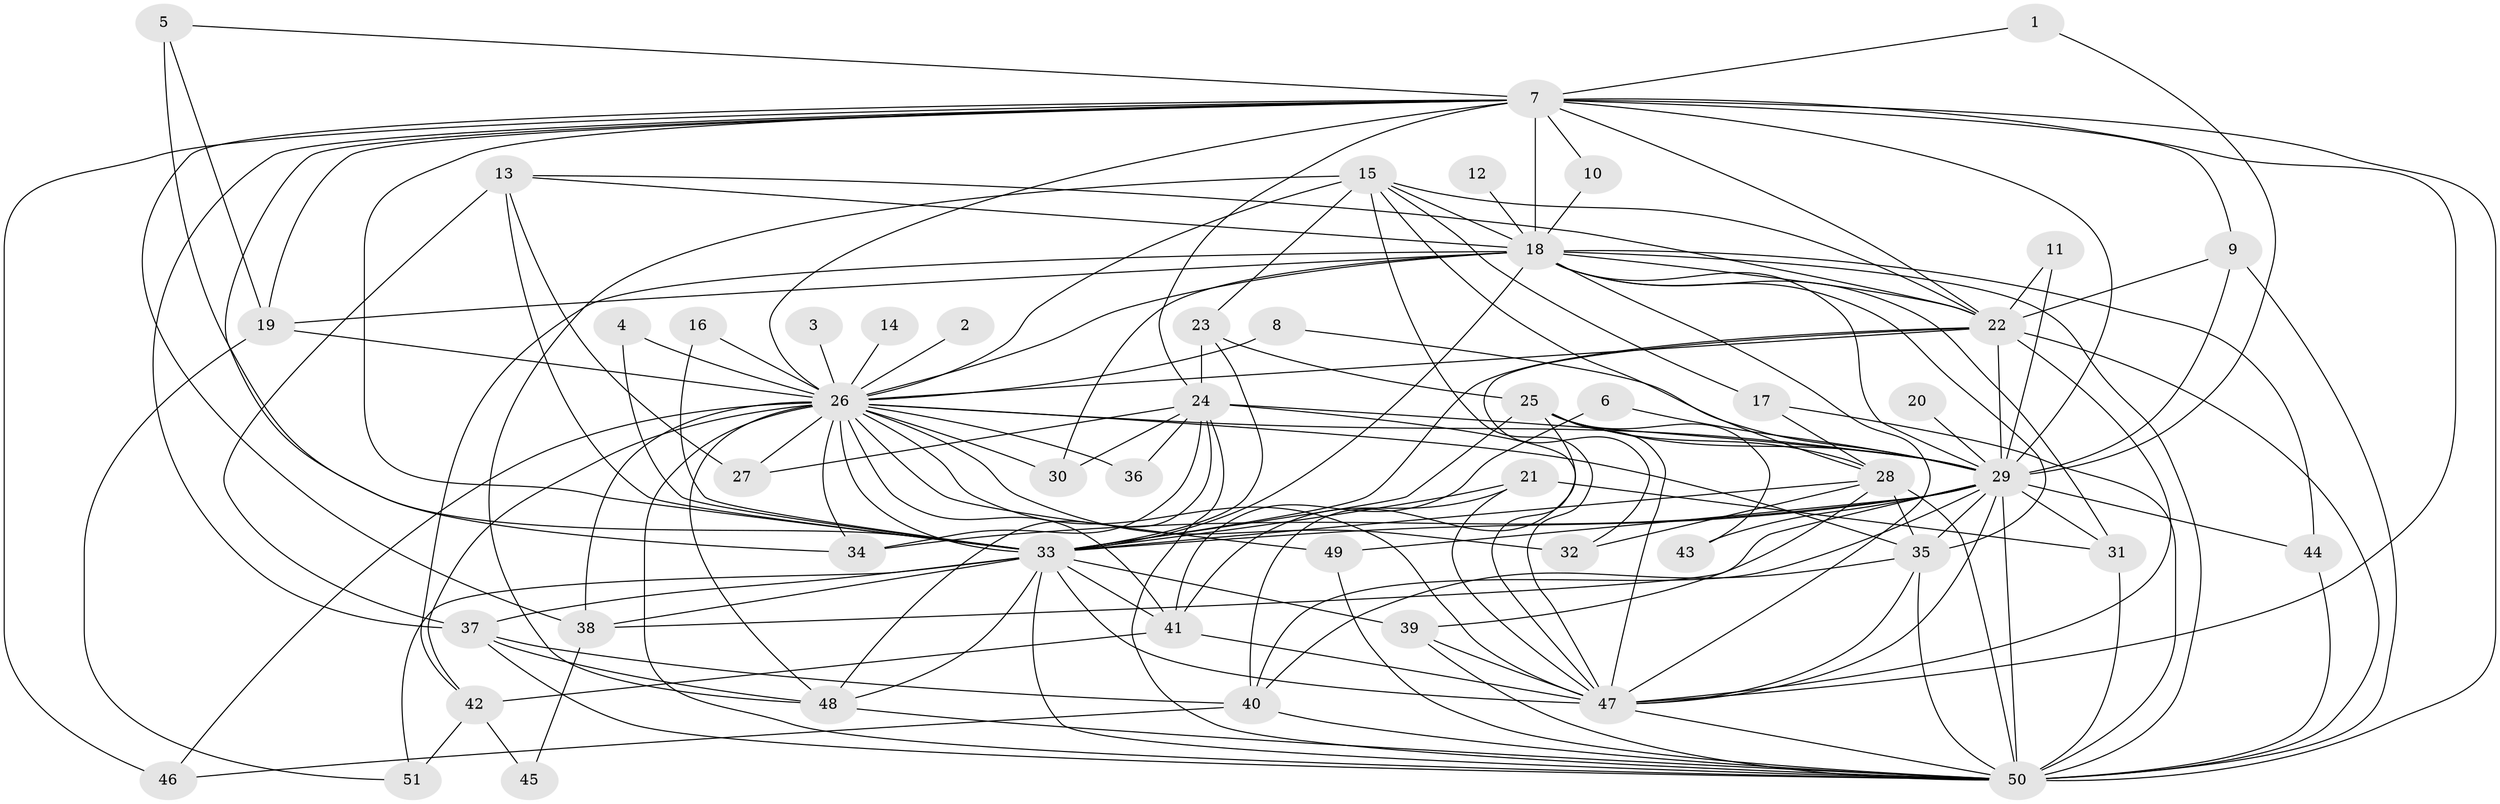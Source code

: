 // original degree distribution, {24: 0.008, 19: 0.016, 28: 0.008, 30: 0.008, 34: 0.008, 15: 0.008, 16: 0.008, 22: 0.008, 21: 0.008, 3: 0.248, 10: 0.008, 4: 0.048, 5: 0.04, 8: 0.024, 2: 0.536, 6: 0.016}
// Generated by graph-tools (version 1.1) at 2025/36/03/04/25 23:36:23]
// undirected, 51 vertices, 155 edges
graph export_dot {
  node [color=gray90,style=filled];
  1;
  2;
  3;
  4;
  5;
  6;
  7;
  8;
  9;
  10;
  11;
  12;
  13;
  14;
  15;
  16;
  17;
  18;
  19;
  20;
  21;
  22;
  23;
  24;
  25;
  26;
  27;
  28;
  29;
  30;
  31;
  32;
  33;
  34;
  35;
  36;
  37;
  38;
  39;
  40;
  41;
  42;
  43;
  44;
  45;
  46;
  47;
  48;
  49;
  50;
  51;
  1 -- 7 [weight=1.0];
  1 -- 29 [weight=1.0];
  2 -- 26 [weight=1.0];
  3 -- 26 [weight=1.0];
  4 -- 26 [weight=1.0];
  4 -- 33 [weight=1.0];
  5 -- 7 [weight=1.0];
  5 -- 19 [weight=1.0];
  5 -- 33 [weight=1.0];
  6 -- 29 [weight=1.0];
  6 -- 41 [weight=1.0];
  7 -- 9 [weight=1.0];
  7 -- 10 [weight=1.0];
  7 -- 18 [weight=2.0];
  7 -- 19 [weight=1.0];
  7 -- 22 [weight=3.0];
  7 -- 24 [weight=1.0];
  7 -- 26 [weight=2.0];
  7 -- 29 [weight=2.0];
  7 -- 33 [weight=4.0];
  7 -- 34 [weight=1.0];
  7 -- 37 [weight=1.0];
  7 -- 38 [weight=1.0];
  7 -- 46 [weight=2.0];
  7 -- 47 [weight=3.0];
  7 -- 50 [weight=4.0];
  8 -- 26 [weight=1.0];
  8 -- 29 [weight=1.0];
  9 -- 22 [weight=1.0];
  9 -- 29 [weight=1.0];
  9 -- 50 [weight=1.0];
  10 -- 18 [weight=1.0];
  11 -- 22 [weight=1.0];
  11 -- 29 [weight=1.0];
  12 -- 18 [weight=1.0];
  13 -- 18 [weight=1.0];
  13 -- 22 [weight=1.0];
  13 -- 27 [weight=1.0];
  13 -- 33 [weight=2.0];
  13 -- 37 [weight=1.0];
  14 -- 26 [weight=1.0];
  15 -- 17 [weight=1.0];
  15 -- 18 [weight=1.0];
  15 -- 22 [weight=1.0];
  15 -- 23 [weight=1.0];
  15 -- 26 [weight=1.0];
  15 -- 28 [weight=1.0];
  15 -- 47 [weight=1.0];
  15 -- 48 [weight=1.0];
  16 -- 26 [weight=1.0];
  16 -- 33 [weight=1.0];
  17 -- 28 [weight=1.0];
  17 -- 50 [weight=1.0];
  18 -- 19 [weight=1.0];
  18 -- 22 [weight=1.0];
  18 -- 26 [weight=1.0];
  18 -- 29 [weight=1.0];
  18 -- 30 [weight=1.0];
  18 -- 31 [weight=1.0];
  18 -- 33 [weight=4.0];
  18 -- 35 [weight=1.0];
  18 -- 42 [weight=1.0];
  18 -- 44 [weight=1.0];
  18 -- 47 [weight=1.0];
  18 -- 50 [weight=1.0];
  19 -- 26 [weight=1.0];
  19 -- 51 [weight=1.0];
  20 -- 29 [weight=1.0];
  21 -- 31 [weight=1.0];
  21 -- 33 [weight=2.0];
  21 -- 41 [weight=1.0];
  21 -- 47 [weight=1.0];
  22 -- 26 [weight=1.0];
  22 -- 29 [weight=1.0];
  22 -- 32 [weight=1.0];
  22 -- 33 [weight=2.0];
  22 -- 47 [weight=1.0];
  22 -- 50 [weight=2.0];
  23 -- 24 [weight=1.0];
  23 -- 25 [weight=1.0];
  23 -- 33 [weight=1.0];
  24 -- 27 [weight=1.0];
  24 -- 29 [weight=1.0];
  24 -- 30 [weight=1.0];
  24 -- 34 [weight=1.0];
  24 -- 36 [weight=1.0];
  24 -- 47 [weight=1.0];
  24 -- 48 [weight=1.0];
  24 -- 50 [weight=1.0];
  25 -- 28 [weight=1.0];
  25 -- 29 [weight=2.0];
  25 -- 33 [weight=1.0];
  25 -- 40 [weight=1.0];
  25 -- 43 [weight=1.0];
  25 -- 47 [weight=1.0];
  26 -- 27 [weight=1.0];
  26 -- 29 [weight=1.0];
  26 -- 30 [weight=1.0];
  26 -- 32 [weight=1.0];
  26 -- 33 [weight=2.0];
  26 -- 34 [weight=1.0];
  26 -- 35 [weight=1.0];
  26 -- 36 [weight=1.0];
  26 -- 38 [weight=1.0];
  26 -- 41 [weight=1.0];
  26 -- 42 [weight=1.0];
  26 -- 46 [weight=1.0];
  26 -- 47 [weight=2.0];
  26 -- 48 [weight=1.0];
  26 -- 49 [weight=1.0];
  26 -- 50 [weight=2.0];
  28 -- 32 [weight=1.0];
  28 -- 33 [weight=1.0];
  28 -- 35 [weight=1.0];
  28 -- 39 [weight=1.0];
  28 -- 50 [weight=1.0];
  29 -- 31 [weight=2.0];
  29 -- 33 [weight=2.0];
  29 -- 34 [weight=1.0];
  29 -- 35 [weight=1.0];
  29 -- 38 [weight=1.0];
  29 -- 40 [weight=1.0];
  29 -- 43 [weight=1.0];
  29 -- 44 [weight=1.0];
  29 -- 47 [weight=1.0];
  29 -- 49 [weight=1.0];
  29 -- 50 [weight=3.0];
  31 -- 50 [weight=1.0];
  33 -- 37 [weight=1.0];
  33 -- 38 [weight=1.0];
  33 -- 39 [weight=2.0];
  33 -- 41 [weight=2.0];
  33 -- 47 [weight=3.0];
  33 -- 48 [weight=1.0];
  33 -- 50 [weight=2.0];
  33 -- 51 [weight=1.0];
  35 -- 40 [weight=1.0];
  35 -- 47 [weight=1.0];
  35 -- 50 [weight=1.0];
  37 -- 40 [weight=1.0];
  37 -- 48 [weight=1.0];
  37 -- 50 [weight=1.0];
  38 -- 45 [weight=1.0];
  39 -- 47 [weight=1.0];
  39 -- 50 [weight=1.0];
  40 -- 46 [weight=1.0];
  40 -- 50 [weight=1.0];
  41 -- 42 [weight=2.0];
  41 -- 47 [weight=1.0];
  42 -- 45 [weight=1.0];
  42 -- 51 [weight=1.0];
  44 -- 50 [weight=1.0];
  47 -- 50 [weight=2.0];
  48 -- 50 [weight=1.0];
  49 -- 50 [weight=1.0];
}
